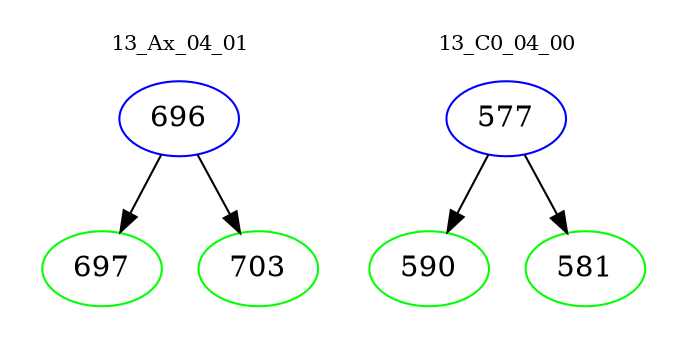 digraph{
subgraph cluster_0 {
color = white
label = "13_Ax_04_01";
fontsize=10;
T0_696 [label="696", color="blue"]
T0_696 -> T0_697 [color="black"]
T0_697 [label="697", color="green"]
T0_696 -> T0_703 [color="black"]
T0_703 [label="703", color="green"]
}
subgraph cluster_1 {
color = white
label = "13_C0_04_00";
fontsize=10;
T1_577 [label="577", color="blue"]
T1_577 -> T1_590 [color="black"]
T1_590 [label="590", color="green"]
T1_577 -> T1_581 [color="black"]
T1_581 [label="581", color="green"]
}
}
